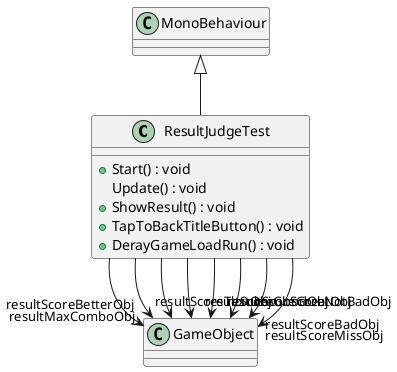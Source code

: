 @startuml
class ResultJudgeTest {
    + Start() : void
    Update() : void
    + ShowResult() : void
    + TapToBackTitleButton() : void
    + DerayGameLoadRun() : void
}
MonoBehaviour <|-- ResultJudgeTest
ResultJudgeTest --> "resultMaxComboObj" GameObject
ResultJudgeTest --> "resultScoreTextObj" GameObject
ResultJudgeTest --> "resultScoreGreatObj" GameObject
ResultJudgeTest --> "resultScoreGoodObj" GameObject
ResultJudgeTest --> "resultScoreBetterObj" GameObject
ResultJudgeTest --> "resultScoreNotBadObj" GameObject
ResultJudgeTest --> "resultScoreBadObj" GameObject
ResultJudgeTest --> "resultScoreMissObj" GameObject
@enduml
